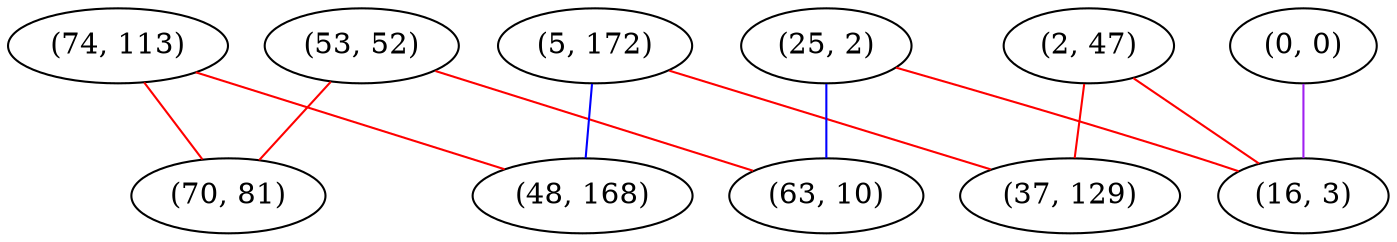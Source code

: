 graph "" {
"(53, 52)";
"(0, 0)";
"(74, 113)";
"(5, 172)";
"(48, 168)";
"(25, 2)";
"(2, 47)";
"(37, 129)";
"(70, 81)";
"(16, 3)";
"(63, 10)";
"(53, 52)" -- "(70, 81)"  [color=red, key=0, weight=1];
"(53, 52)" -- "(63, 10)"  [color=red, key=0, weight=1];
"(0, 0)" -- "(16, 3)"  [color=purple, key=0, weight=4];
"(74, 113)" -- "(70, 81)"  [color=red, key=0, weight=1];
"(74, 113)" -- "(48, 168)"  [color=red, key=0, weight=1];
"(5, 172)" -- "(37, 129)"  [color=red, key=0, weight=1];
"(5, 172)" -- "(48, 168)"  [color=blue, key=0, weight=3];
"(25, 2)" -- "(16, 3)"  [color=red, key=0, weight=1];
"(25, 2)" -- "(63, 10)"  [color=blue, key=0, weight=3];
"(2, 47)" -- "(37, 129)"  [color=red, key=0, weight=1];
"(2, 47)" -- "(16, 3)"  [color=red, key=0, weight=1];
}

